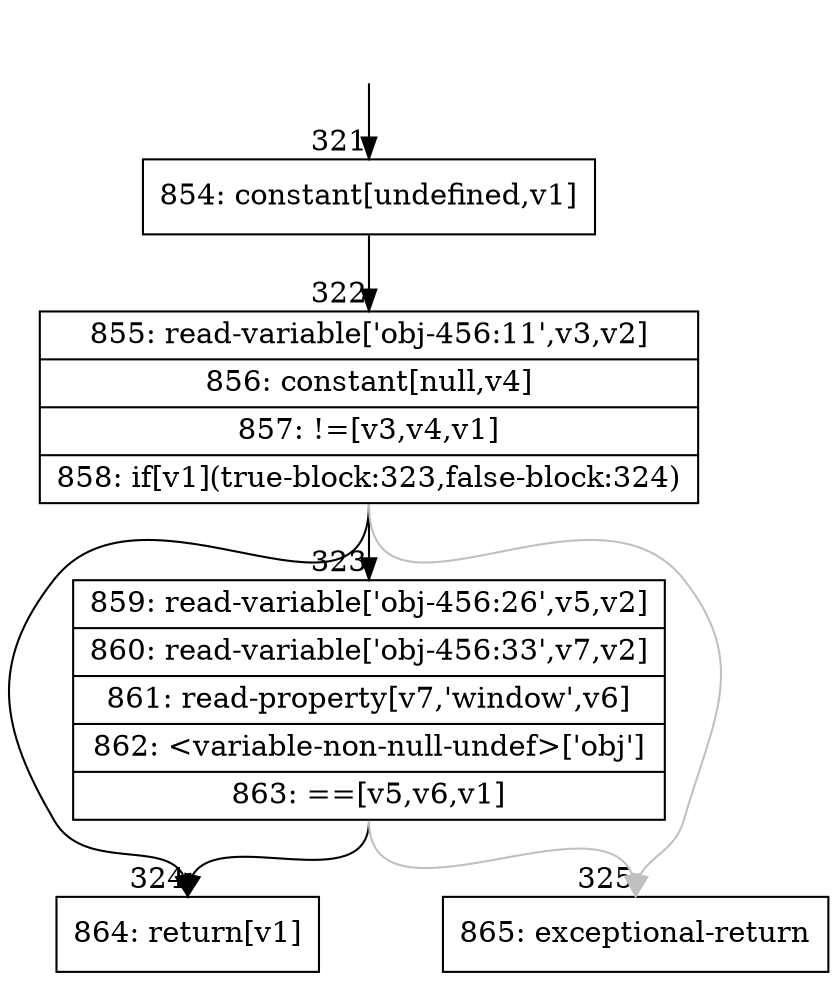 digraph {
rankdir="TD"
BB_entry26[shape=none,label=""];
BB_entry26 -> BB321 [tailport=s, headport=n, headlabel="    321"]
BB321 [shape=record label="{854: constant[undefined,v1]}" ] 
BB321 -> BB322 [tailport=s, headport=n, headlabel="      322"]
BB322 [shape=record label="{855: read-variable['obj-456:11',v3,v2]|856: constant[null,v4]|857: !=[v3,v4,v1]|858: if[v1](true-block:323,false-block:324)}" ] 
BB322 -> BB324 [tailport=s, headport=n, headlabel="      324"]
BB322 -> BB323 [tailport=s, headport=n, headlabel="      323"]
BB322 -> BB325 [tailport=s, headport=n, color=gray, headlabel="      325"]
BB323 [shape=record label="{859: read-variable['obj-456:26',v5,v2]|860: read-variable['obj-456:33',v7,v2]|861: read-property[v7,'window',v6]|862: \<variable-non-null-undef\>['obj']|863: ==[v5,v6,v1]}" ] 
BB323 -> BB324 [tailport=s, headport=n]
BB323 -> BB325 [tailport=s, headport=n, color=gray]
BB324 [shape=record label="{864: return[v1]}" ] 
BB325 [shape=record label="{865: exceptional-return}" ] 
}
